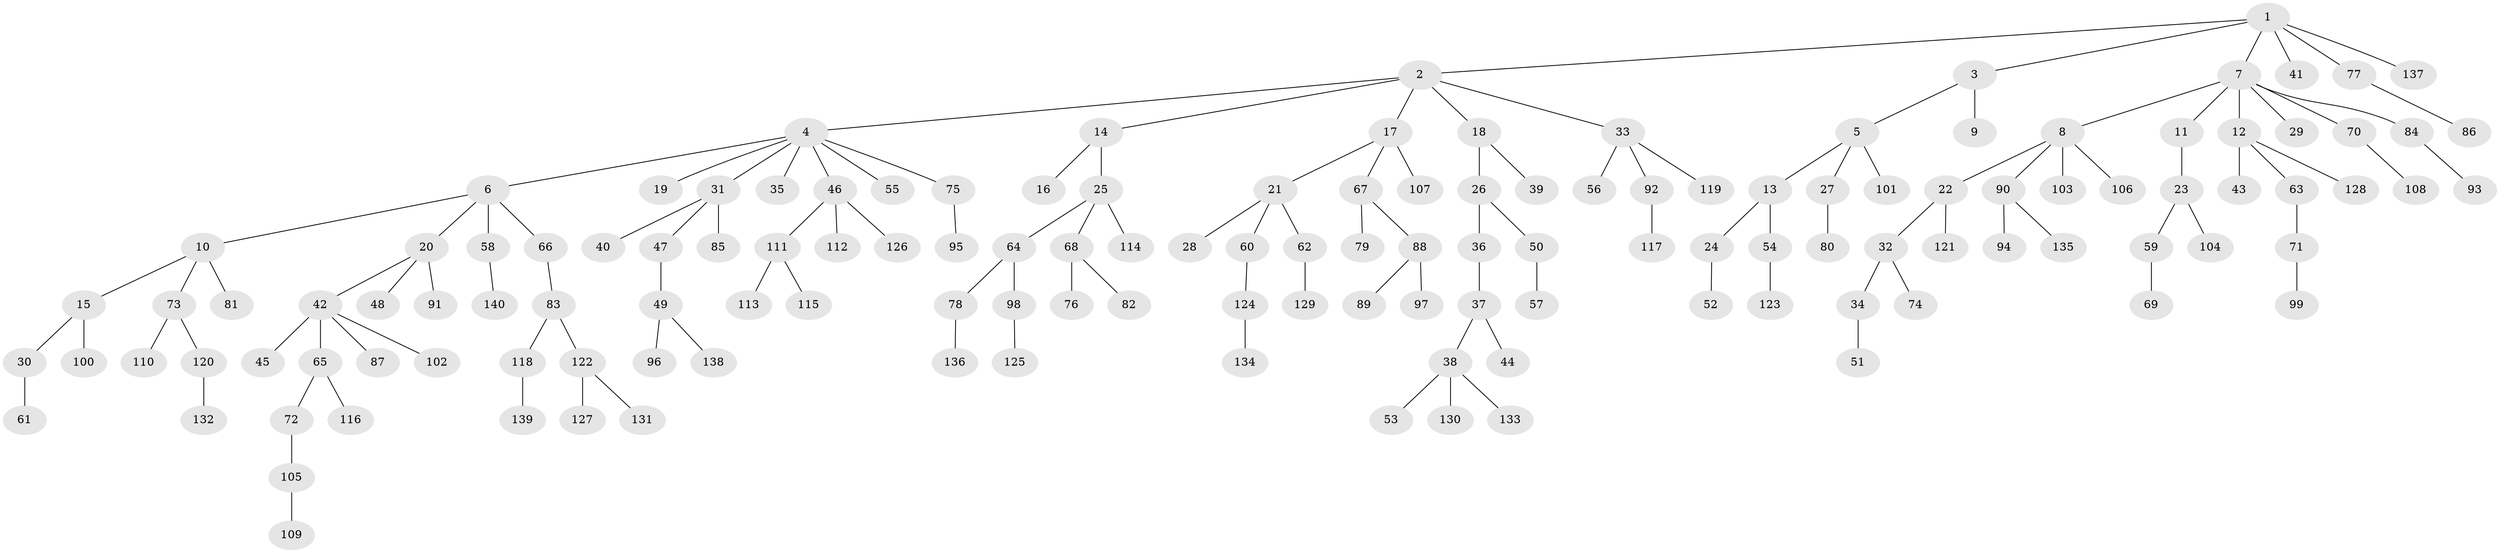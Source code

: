 // Generated by graph-tools (version 1.1) at 2025/15/03/09/25 04:15:26]
// undirected, 140 vertices, 139 edges
graph export_dot {
graph [start="1"]
  node [color=gray90,style=filled];
  1;
  2;
  3;
  4;
  5;
  6;
  7;
  8;
  9;
  10;
  11;
  12;
  13;
  14;
  15;
  16;
  17;
  18;
  19;
  20;
  21;
  22;
  23;
  24;
  25;
  26;
  27;
  28;
  29;
  30;
  31;
  32;
  33;
  34;
  35;
  36;
  37;
  38;
  39;
  40;
  41;
  42;
  43;
  44;
  45;
  46;
  47;
  48;
  49;
  50;
  51;
  52;
  53;
  54;
  55;
  56;
  57;
  58;
  59;
  60;
  61;
  62;
  63;
  64;
  65;
  66;
  67;
  68;
  69;
  70;
  71;
  72;
  73;
  74;
  75;
  76;
  77;
  78;
  79;
  80;
  81;
  82;
  83;
  84;
  85;
  86;
  87;
  88;
  89;
  90;
  91;
  92;
  93;
  94;
  95;
  96;
  97;
  98;
  99;
  100;
  101;
  102;
  103;
  104;
  105;
  106;
  107;
  108;
  109;
  110;
  111;
  112;
  113;
  114;
  115;
  116;
  117;
  118;
  119;
  120;
  121;
  122;
  123;
  124;
  125;
  126;
  127;
  128;
  129;
  130;
  131;
  132;
  133;
  134;
  135;
  136;
  137;
  138;
  139;
  140;
  1 -- 2;
  1 -- 3;
  1 -- 7;
  1 -- 41;
  1 -- 77;
  1 -- 137;
  2 -- 4;
  2 -- 14;
  2 -- 17;
  2 -- 18;
  2 -- 33;
  3 -- 5;
  3 -- 9;
  4 -- 6;
  4 -- 19;
  4 -- 31;
  4 -- 35;
  4 -- 46;
  4 -- 55;
  4 -- 75;
  5 -- 13;
  5 -- 27;
  5 -- 101;
  6 -- 10;
  6 -- 20;
  6 -- 58;
  6 -- 66;
  7 -- 8;
  7 -- 11;
  7 -- 12;
  7 -- 29;
  7 -- 70;
  7 -- 84;
  8 -- 22;
  8 -- 90;
  8 -- 103;
  8 -- 106;
  10 -- 15;
  10 -- 73;
  10 -- 81;
  11 -- 23;
  12 -- 43;
  12 -- 63;
  12 -- 128;
  13 -- 24;
  13 -- 54;
  14 -- 16;
  14 -- 25;
  15 -- 30;
  15 -- 100;
  17 -- 21;
  17 -- 67;
  17 -- 107;
  18 -- 26;
  18 -- 39;
  20 -- 42;
  20 -- 48;
  20 -- 91;
  21 -- 28;
  21 -- 60;
  21 -- 62;
  22 -- 32;
  22 -- 121;
  23 -- 59;
  23 -- 104;
  24 -- 52;
  25 -- 64;
  25 -- 68;
  25 -- 114;
  26 -- 36;
  26 -- 50;
  27 -- 80;
  30 -- 61;
  31 -- 40;
  31 -- 47;
  31 -- 85;
  32 -- 34;
  32 -- 74;
  33 -- 56;
  33 -- 92;
  33 -- 119;
  34 -- 51;
  36 -- 37;
  37 -- 38;
  37 -- 44;
  38 -- 53;
  38 -- 130;
  38 -- 133;
  42 -- 45;
  42 -- 65;
  42 -- 87;
  42 -- 102;
  46 -- 111;
  46 -- 112;
  46 -- 126;
  47 -- 49;
  49 -- 96;
  49 -- 138;
  50 -- 57;
  54 -- 123;
  58 -- 140;
  59 -- 69;
  60 -- 124;
  62 -- 129;
  63 -- 71;
  64 -- 78;
  64 -- 98;
  65 -- 72;
  65 -- 116;
  66 -- 83;
  67 -- 79;
  67 -- 88;
  68 -- 76;
  68 -- 82;
  70 -- 108;
  71 -- 99;
  72 -- 105;
  73 -- 110;
  73 -- 120;
  75 -- 95;
  77 -- 86;
  78 -- 136;
  83 -- 118;
  83 -- 122;
  84 -- 93;
  88 -- 89;
  88 -- 97;
  90 -- 94;
  90 -- 135;
  92 -- 117;
  98 -- 125;
  105 -- 109;
  111 -- 113;
  111 -- 115;
  118 -- 139;
  120 -- 132;
  122 -- 127;
  122 -- 131;
  124 -- 134;
}
